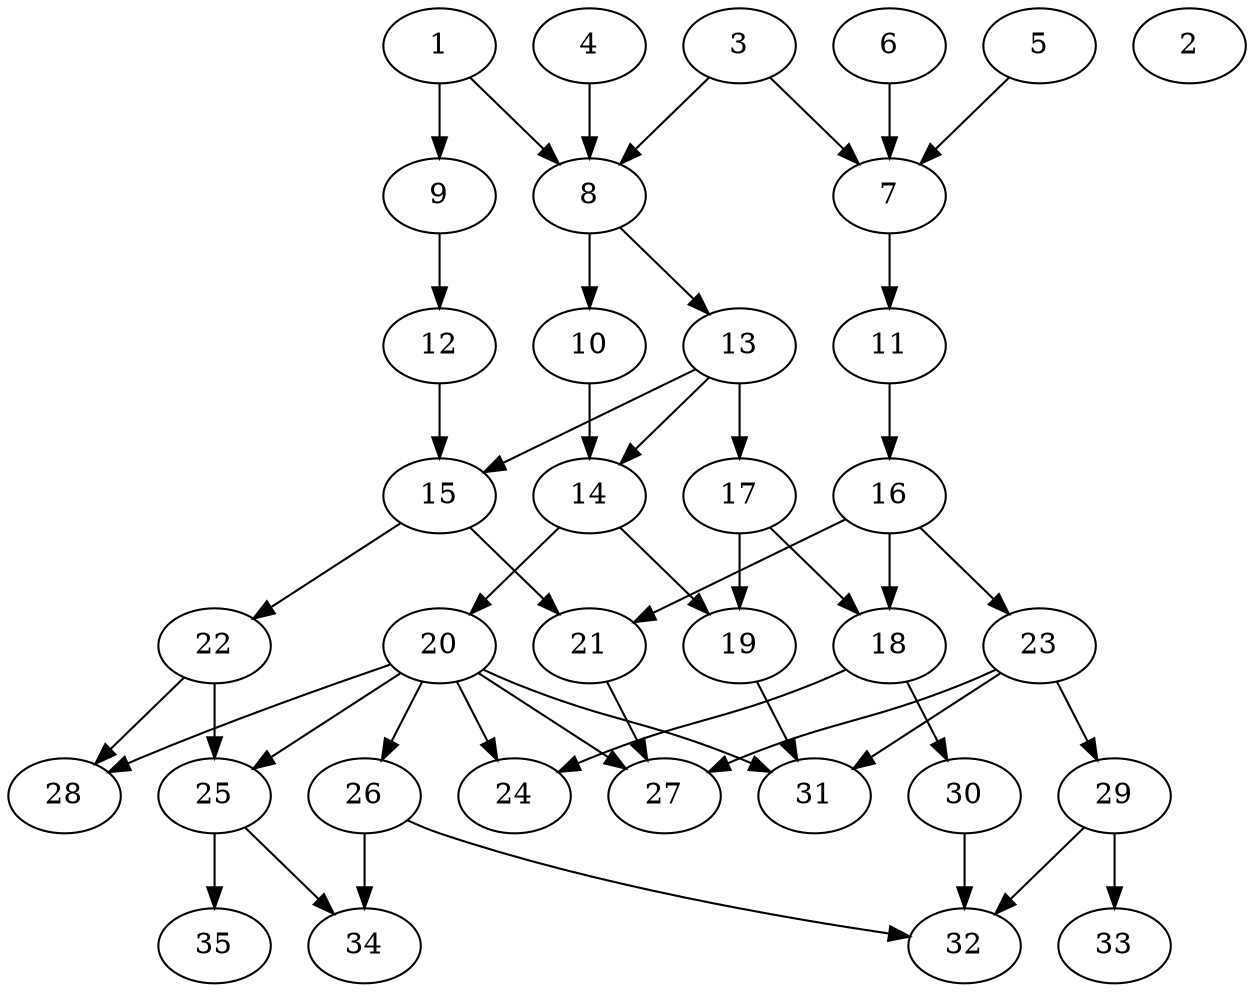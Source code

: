 // DAG (tier=2-normal, mode=compute, n=35, ccr=0.372, fat=0.524, density=0.420, regular=0.468, jump=0.183, mindata=524288, maxdata=8388608)
// DAG automatically generated by daggen at Sun Aug 24 16:33:33 2025
// /home/ermia/Project/Environments/daggen/bin/daggen --dot --ccr 0.372 --fat 0.524 --regular 0.468 --density 0.420 --jump 0.183 --mindata 524288 --maxdata 8388608 -n 35 
digraph G {
  1 [size="425128729184376455168", alpha="0.18", expect_size="212564364592188227584"]
  1 -> 8 [size ="452310798958592"]
  1 -> 9 [size ="452310798958592"]
  2 [size="1395811028482814720", alpha="0.02", expect_size="697905514241407360"]
  3 [size="19121479007383756", alpha="0.14", expect_size="9560739503691878"]
  3 -> 7 [size ="378139960147968"]
  3 -> 8 [size ="378139960147968"]
  4 [size="11683670470124804", alpha="0.07", expect_size="5841835235062402"]
  4 -> 8 [size ="199196967698432"]
  5 [size="8900886276738384", alpha="0.16", expect_size="4450443138369192"]
  5 -> 7 [size ="226653510828032"]
  6 [size="152093244883848", alpha="0.18", expect_size="76046622441924"]
  6 -> 7 [size ="3371851317248"]
  7 [size="3061719036532376", alpha="0.12", expect_size="1530859518266188"]
  7 -> 11 [size ="72359872561152"]
  8 [size="488930044361101", alpha="0.02", expect_size="244465022180550"]
  8 -> 10 [size ="43339986501632"]
  8 -> 13 [size ="43339986501632"]
  9 [size="110365915971361", alpha="0.19", expect_size="55182957985680"]
  9 -> 12 [size ="6132282163200"]
  10 [size="1151464730767619", alpha="0.20", expect_size="575732365383809"]
  10 -> 14 [size ="29711812001792"]
  11 [size="189388014262107776", alpha="0.18", expect_size="94694007131053888"]
  11 -> 16 [size ="69917109911552"]
  12 [size="15567720512414840", alpha="0.10", expect_size="7783860256207420"]
  12 -> 15 [size ="449727401295872"]
  13 [size="60036478034706", alpha="0.01", expect_size="30018239017353"]
  13 -> 14 [size ="4973605683200"]
  13 -> 15 [size ="4973605683200"]
  13 -> 17 [size ="4973605683200"]
  14 [size="798910491041856000", alpha="0.01", expect_size="399455245520928000"]
  14 -> 19 [size ="318207424462848"]
  14 -> 20 [size ="318207424462848"]
  15 [size="71964717869822902272", alpha="0.14", expect_size="35982358934911451136"]
  15 -> 21 [size ="138410723377152"]
  15 -> 22 [size ="138410723377152"]
  16 [size="1004072357491365", alpha="0.06", expect_size="502036178745682"]
  16 -> 18 [size ="50640759816192"]
  16 -> 21 [size ="50640759816192"]
  16 -> 23 [size ="50640759816192"]
  17 [size="46234262755606528000", alpha="0.11", expect_size="23117131377803264000"]
  17 -> 18 [size ="103054258995200"]
  17 -> 19 [size ="103054258995200"]
  18 [size="104496494469770208", alpha="0.14", expect_size="52248247234885104"]
  18 -> 24 [size ="92797096951808"]
  18 -> 30 [size ="92797096951808"]
  19 [size="24517595595089641472", alpha="0.04", expect_size="12258797797544820736"]
  19 -> 31 [size ="67516290301952"]
  20 [size="683235967558584704", alpha="0.15", expect_size="341617983779292352"]
  20 -> 24 [size ="300783136407552"]
  20 -> 25 [size ="300783136407552"]
  20 -> 26 [size ="300783136407552"]
  20 -> 27 [size ="300783136407552"]
  20 -> 28 [size ="300783136407552"]
  20 -> 31 [size ="300783136407552"]
  21 [size="25140007819575076", alpha="0.11", expect_size="12570003909787538"]
  21 -> 27 [size ="397185162149888"]
  22 [size="940021524471804928", alpha="0.06", expect_size="470010762235902464"]
  22 -> 25 [size ="403909134778368"]
  22 -> 28 [size ="403909134778368"]
  23 [size="563125983269467136", alpha="0.04", expect_size="281562991634733568"]
  23 -> 27 [size ="526452965507072"]
  23 -> 29 [size ="526452965507072"]
  23 -> 31 [size ="526452965507072"]
  24 [size="81383590641828626432", alpha="0.17", expect_size="40691795320914313216"]
  25 [size="11926791144434358", alpha="0.20", expect_size="5963395572217179"]
  25 -> 34 [size ="232357470666752"]
  25 -> 35 [size ="232357470666752"]
  26 [size="816370565050087", alpha="0.08", expect_size="408185282525043"]
  26 -> 32 [size ="12794514636800"]
  26 -> 34 [size ="12794514636800"]
  27 [size="894998794243824", alpha="0.19", expect_size="447499397121912"]
  28 [size="569368322121534400", alpha="0.16", expect_size="284684161060767200"]
  29 [size="17040303896372707328", alpha="0.02", expect_size="8520151948186353664"]
  29 -> 32 [size ="52975477194752"]
  29 -> 33 [size ="52975477194752"]
  30 [size="142132589169290576", alpha="0.05", expect_size="71066294584645288"]
  30 -> 32 [size ="53059833036800"]
  31 [size="1505590322004904", alpha="0.15", expect_size="752795161002452"]
  32 [size="1996509246338236", alpha="0.16", expect_size="998254623169118"]
  33 [size="3502423596218382", alpha="0.17", expect_size="1751211798109191"]
  34 [size="790611488510312448", alpha="0.06", expect_size="395305744255156224"]
  35 [size="192431021170075107328", alpha="0.13", expect_size="96215510585037553664"]
}